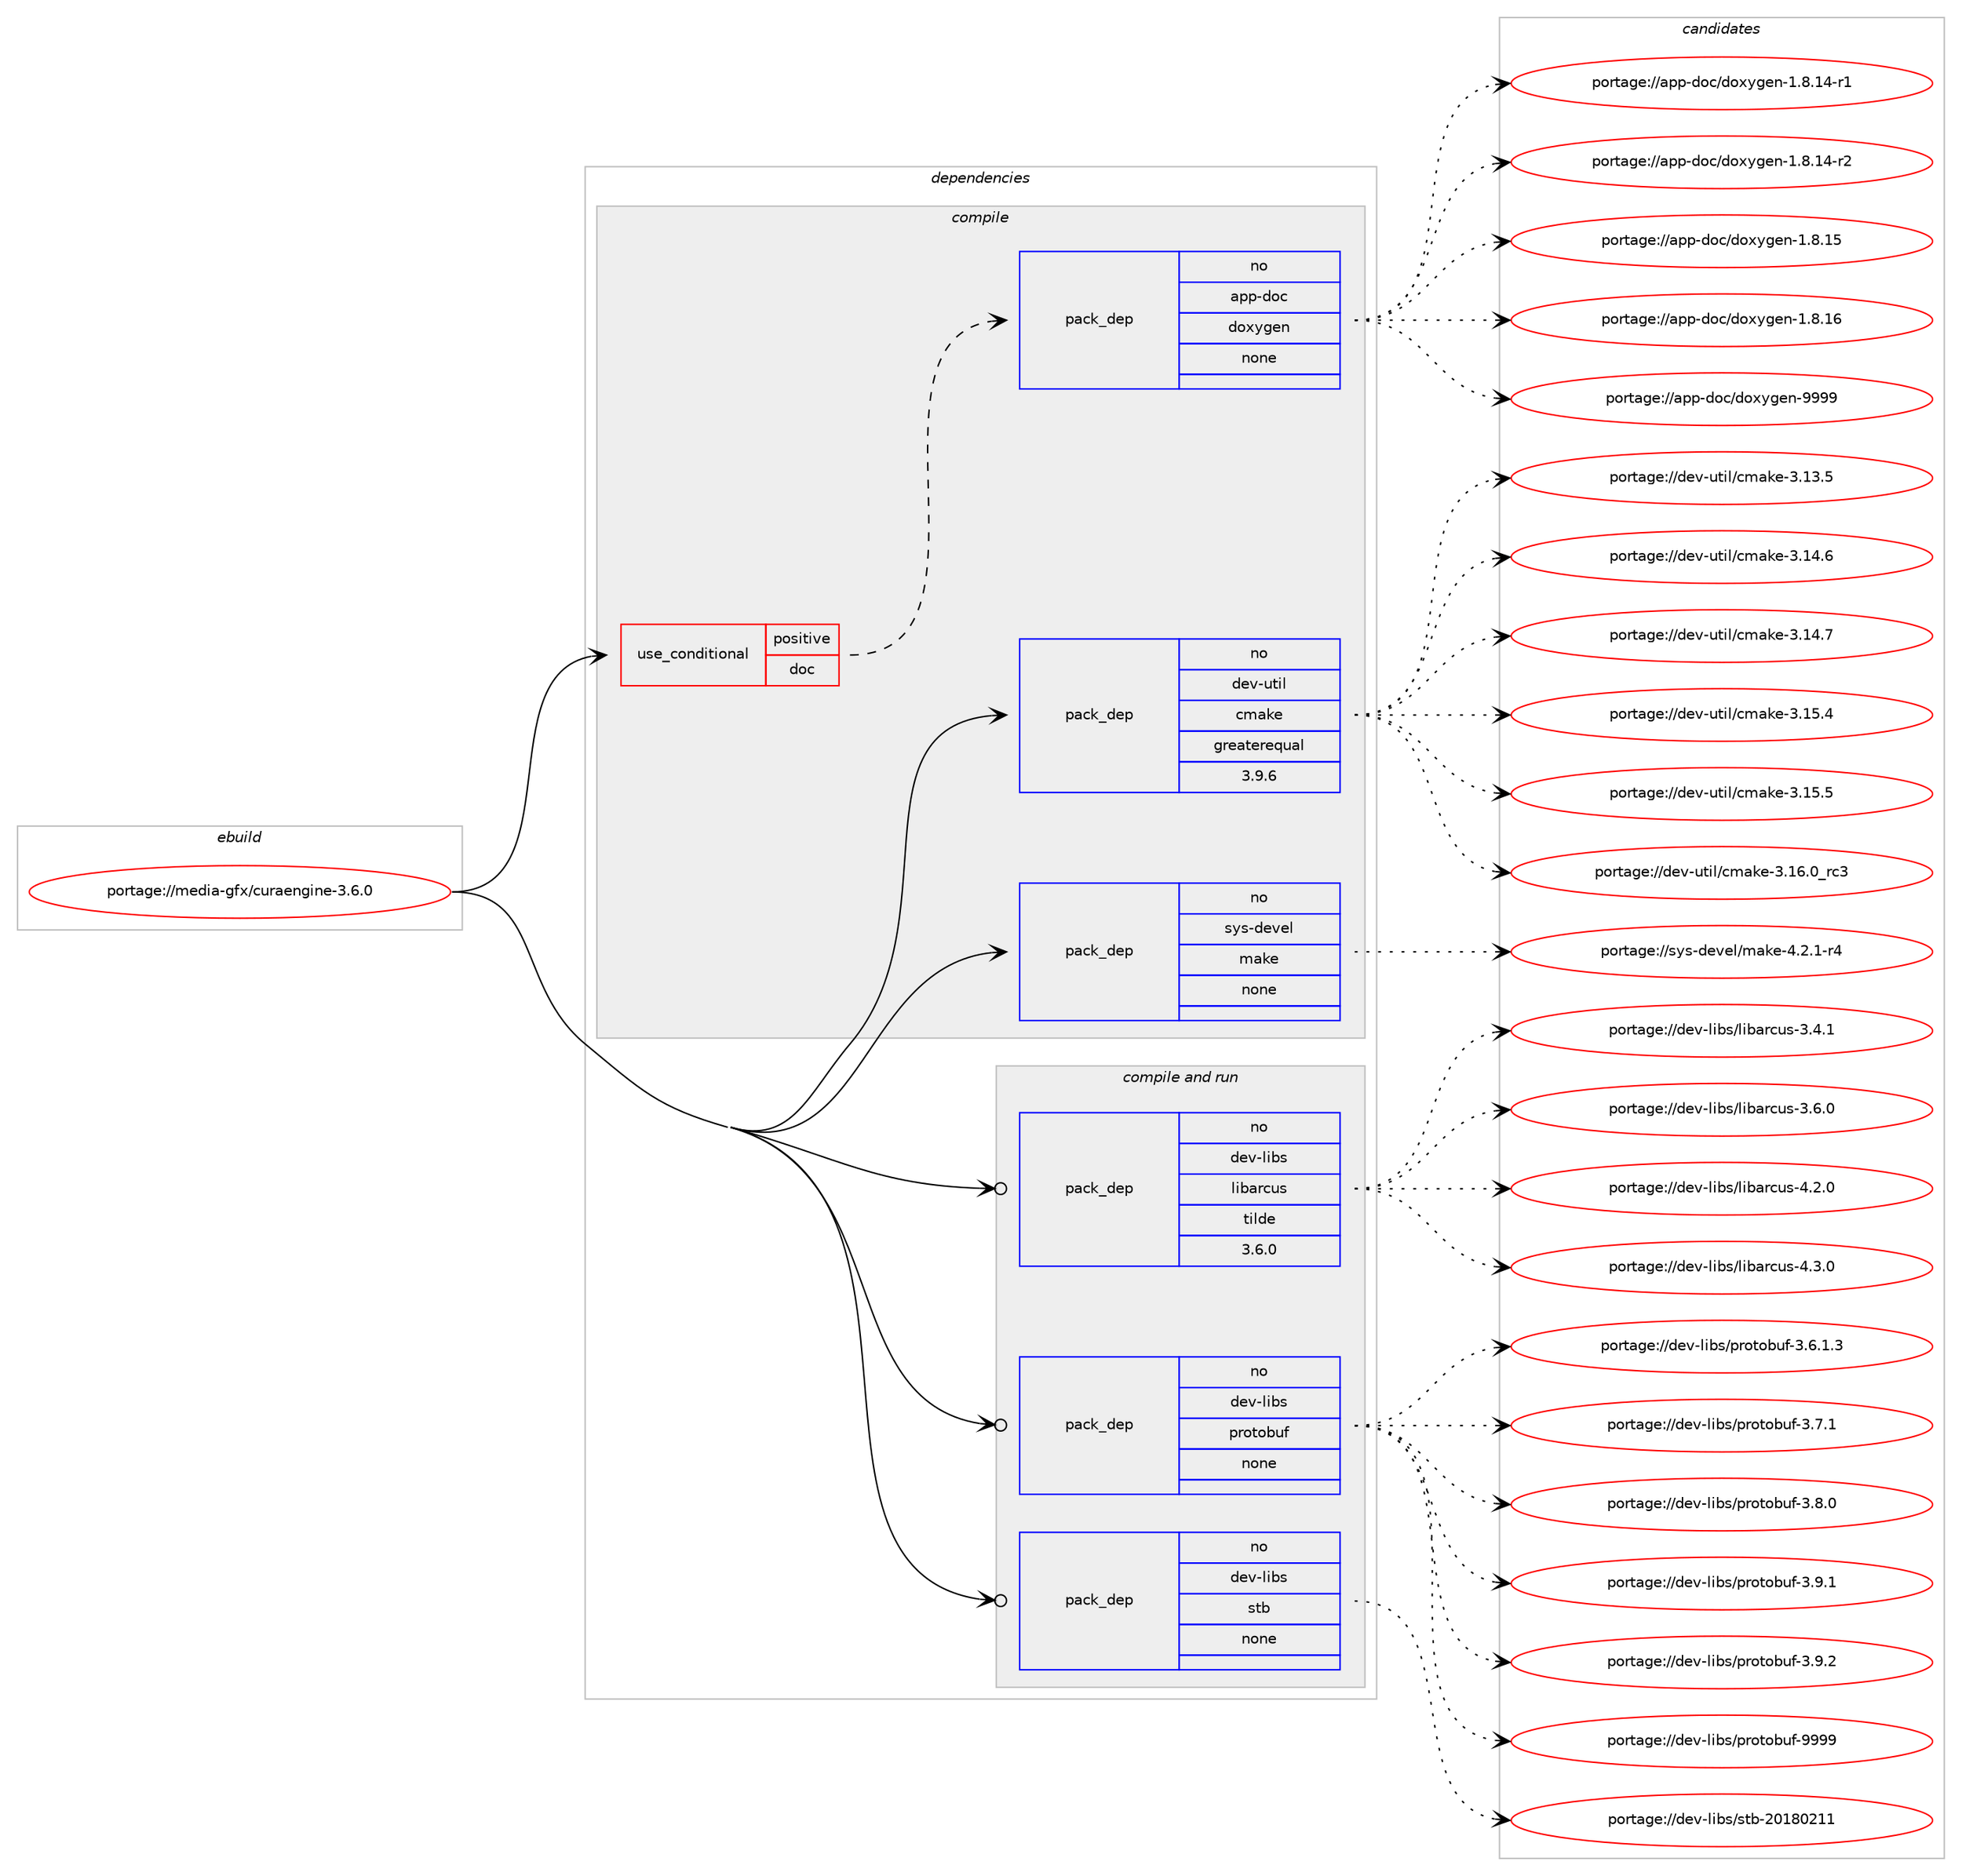 digraph prolog {

# *************
# Graph options
# *************

newrank=true;
concentrate=true;
compound=true;
graph [rankdir=LR,fontname=Helvetica,fontsize=10,ranksep=1.5];#, ranksep=2.5, nodesep=0.2];
edge  [arrowhead=vee];
node  [fontname=Helvetica,fontsize=10];

# **********
# The ebuild
# **********

subgraph cluster_leftcol {
color=gray;
rank=same;
label=<<i>ebuild</i>>;
id [label="portage://media-gfx/curaengine-3.6.0", color=red, width=4, href="../media-gfx/curaengine-3.6.0.svg"];
}

# ****************
# The dependencies
# ****************

subgraph cluster_midcol {
color=gray;
label=<<i>dependencies</i>>;
subgraph cluster_compile {
fillcolor="#eeeeee";
style=filled;
label=<<i>compile</i>>;
subgraph cond77962 {
dependency311495 [label=<<TABLE BORDER="0" CELLBORDER="1" CELLSPACING="0" CELLPADDING="4"><TR><TD ROWSPAN="3" CELLPADDING="10">use_conditional</TD></TR><TR><TD>positive</TD></TR><TR><TD>doc</TD></TR></TABLE>>, shape=none, color=red];
subgraph pack228497 {
dependency311496 [label=<<TABLE BORDER="0" CELLBORDER="1" CELLSPACING="0" CELLPADDING="4" WIDTH="220"><TR><TD ROWSPAN="6" CELLPADDING="30">pack_dep</TD></TR><TR><TD WIDTH="110">no</TD></TR><TR><TD>app-doc</TD></TR><TR><TD>doxygen</TD></TR><TR><TD>none</TD></TR><TR><TD></TD></TR></TABLE>>, shape=none, color=blue];
}
dependency311495:e -> dependency311496:w [weight=20,style="dashed",arrowhead="vee"];
}
id:e -> dependency311495:w [weight=20,style="solid",arrowhead="vee"];
subgraph pack228498 {
dependency311497 [label=<<TABLE BORDER="0" CELLBORDER="1" CELLSPACING="0" CELLPADDING="4" WIDTH="220"><TR><TD ROWSPAN="6" CELLPADDING="30">pack_dep</TD></TR><TR><TD WIDTH="110">no</TD></TR><TR><TD>dev-util</TD></TR><TR><TD>cmake</TD></TR><TR><TD>greaterequal</TD></TR><TR><TD>3.9.6</TD></TR></TABLE>>, shape=none, color=blue];
}
id:e -> dependency311497:w [weight=20,style="solid",arrowhead="vee"];
subgraph pack228499 {
dependency311498 [label=<<TABLE BORDER="0" CELLBORDER="1" CELLSPACING="0" CELLPADDING="4" WIDTH="220"><TR><TD ROWSPAN="6" CELLPADDING="30">pack_dep</TD></TR><TR><TD WIDTH="110">no</TD></TR><TR><TD>sys-devel</TD></TR><TR><TD>make</TD></TR><TR><TD>none</TD></TR><TR><TD></TD></TR></TABLE>>, shape=none, color=blue];
}
id:e -> dependency311498:w [weight=20,style="solid",arrowhead="vee"];
}
subgraph cluster_compileandrun {
fillcolor="#eeeeee";
style=filled;
label=<<i>compile and run</i>>;
subgraph pack228500 {
dependency311499 [label=<<TABLE BORDER="0" CELLBORDER="1" CELLSPACING="0" CELLPADDING="4" WIDTH="220"><TR><TD ROWSPAN="6" CELLPADDING="30">pack_dep</TD></TR><TR><TD WIDTH="110">no</TD></TR><TR><TD>dev-libs</TD></TR><TR><TD>libarcus</TD></TR><TR><TD>tilde</TD></TR><TR><TD>3.6.0</TD></TR></TABLE>>, shape=none, color=blue];
}
id:e -> dependency311499:w [weight=20,style="solid",arrowhead="odotvee"];
subgraph pack228501 {
dependency311500 [label=<<TABLE BORDER="0" CELLBORDER="1" CELLSPACING="0" CELLPADDING="4" WIDTH="220"><TR><TD ROWSPAN="6" CELLPADDING="30">pack_dep</TD></TR><TR><TD WIDTH="110">no</TD></TR><TR><TD>dev-libs</TD></TR><TR><TD>protobuf</TD></TR><TR><TD>none</TD></TR><TR><TD></TD></TR></TABLE>>, shape=none, color=blue];
}
id:e -> dependency311500:w [weight=20,style="solid",arrowhead="odotvee"];
subgraph pack228502 {
dependency311501 [label=<<TABLE BORDER="0" CELLBORDER="1" CELLSPACING="0" CELLPADDING="4" WIDTH="220"><TR><TD ROWSPAN="6" CELLPADDING="30">pack_dep</TD></TR><TR><TD WIDTH="110">no</TD></TR><TR><TD>dev-libs</TD></TR><TR><TD>stb</TD></TR><TR><TD>none</TD></TR><TR><TD></TD></TR></TABLE>>, shape=none, color=blue];
}
id:e -> dependency311501:w [weight=20,style="solid",arrowhead="odotvee"];
}
subgraph cluster_run {
fillcolor="#eeeeee";
style=filled;
label=<<i>run</i>>;
}
}

# **************
# The candidates
# **************

subgraph cluster_choices {
rank=same;
color=gray;
label=<<i>candidates</i>>;

subgraph choice228497 {
color=black;
nodesep=1;
choiceportage97112112451001119947100111120121103101110454946564649524511449 [label="portage://app-doc/doxygen-1.8.14-r1", color=red, width=4,href="../app-doc/doxygen-1.8.14-r1.svg"];
choiceportage97112112451001119947100111120121103101110454946564649524511450 [label="portage://app-doc/doxygen-1.8.14-r2", color=red, width=4,href="../app-doc/doxygen-1.8.14-r2.svg"];
choiceportage9711211245100111994710011112012110310111045494656464953 [label="portage://app-doc/doxygen-1.8.15", color=red, width=4,href="../app-doc/doxygen-1.8.15.svg"];
choiceportage9711211245100111994710011112012110310111045494656464954 [label="portage://app-doc/doxygen-1.8.16", color=red, width=4,href="../app-doc/doxygen-1.8.16.svg"];
choiceportage971121124510011199471001111201211031011104557575757 [label="portage://app-doc/doxygen-9999", color=red, width=4,href="../app-doc/doxygen-9999.svg"];
dependency311496:e -> choiceportage97112112451001119947100111120121103101110454946564649524511449:w [style=dotted,weight="100"];
dependency311496:e -> choiceportage97112112451001119947100111120121103101110454946564649524511450:w [style=dotted,weight="100"];
dependency311496:e -> choiceportage9711211245100111994710011112012110310111045494656464953:w [style=dotted,weight="100"];
dependency311496:e -> choiceportage9711211245100111994710011112012110310111045494656464954:w [style=dotted,weight="100"];
dependency311496:e -> choiceportage971121124510011199471001111201211031011104557575757:w [style=dotted,weight="100"];
}
subgraph choice228498 {
color=black;
nodesep=1;
choiceportage1001011184511711610510847991099710710145514649514653 [label="portage://dev-util/cmake-3.13.5", color=red, width=4,href="../dev-util/cmake-3.13.5.svg"];
choiceportage1001011184511711610510847991099710710145514649524654 [label="portage://dev-util/cmake-3.14.6", color=red, width=4,href="../dev-util/cmake-3.14.6.svg"];
choiceportage1001011184511711610510847991099710710145514649524655 [label="portage://dev-util/cmake-3.14.7", color=red, width=4,href="../dev-util/cmake-3.14.7.svg"];
choiceportage1001011184511711610510847991099710710145514649534652 [label="portage://dev-util/cmake-3.15.4", color=red, width=4,href="../dev-util/cmake-3.15.4.svg"];
choiceportage1001011184511711610510847991099710710145514649534653 [label="portage://dev-util/cmake-3.15.5", color=red, width=4,href="../dev-util/cmake-3.15.5.svg"];
choiceportage1001011184511711610510847991099710710145514649544648951149951 [label="portage://dev-util/cmake-3.16.0_rc3", color=red, width=4,href="../dev-util/cmake-3.16.0_rc3.svg"];
dependency311497:e -> choiceportage1001011184511711610510847991099710710145514649514653:w [style=dotted,weight="100"];
dependency311497:e -> choiceportage1001011184511711610510847991099710710145514649524654:w [style=dotted,weight="100"];
dependency311497:e -> choiceportage1001011184511711610510847991099710710145514649524655:w [style=dotted,weight="100"];
dependency311497:e -> choiceportage1001011184511711610510847991099710710145514649534652:w [style=dotted,weight="100"];
dependency311497:e -> choiceportage1001011184511711610510847991099710710145514649534653:w [style=dotted,weight="100"];
dependency311497:e -> choiceportage1001011184511711610510847991099710710145514649544648951149951:w [style=dotted,weight="100"];
}
subgraph choice228499 {
color=black;
nodesep=1;
choiceportage1151211154510010111810110847109971071014552465046494511452 [label="portage://sys-devel/make-4.2.1-r4", color=red, width=4,href="../sys-devel/make-4.2.1-r4.svg"];
dependency311498:e -> choiceportage1151211154510010111810110847109971071014552465046494511452:w [style=dotted,weight="100"];
}
subgraph choice228500 {
color=black;
nodesep=1;
choiceportage100101118451081059811547108105989711499117115455146524649 [label="portage://dev-libs/libarcus-3.4.1", color=red, width=4,href="../dev-libs/libarcus-3.4.1.svg"];
choiceportage100101118451081059811547108105989711499117115455146544648 [label="portage://dev-libs/libarcus-3.6.0", color=red, width=4,href="../dev-libs/libarcus-3.6.0.svg"];
choiceportage100101118451081059811547108105989711499117115455246504648 [label="portage://dev-libs/libarcus-4.2.0", color=red, width=4,href="../dev-libs/libarcus-4.2.0.svg"];
choiceportage100101118451081059811547108105989711499117115455246514648 [label="portage://dev-libs/libarcus-4.3.0", color=red, width=4,href="../dev-libs/libarcus-4.3.0.svg"];
dependency311499:e -> choiceportage100101118451081059811547108105989711499117115455146524649:w [style=dotted,weight="100"];
dependency311499:e -> choiceportage100101118451081059811547108105989711499117115455146544648:w [style=dotted,weight="100"];
dependency311499:e -> choiceportage100101118451081059811547108105989711499117115455246504648:w [style=dotted,weight="100"];
dependency311499:e -> choiceportage100101118451081059811547108105989711499117115455246514648:w [style=dotted,weight="100"];
}
subgraph choice228501 {
color=black;
nodesep=1;
choiceportage100101118451081059811547112114111116111981171024551465446494651 [label="portage://dev-libs/protobuf-3.6.1.3", color=red, width=4,href="../dev-libs/protobuf-3.6.1.3.svg"];
choiceportage10010111845108105981154711211411111611198117102455146554649 [label="portage://dev-libs/protobuf-3.7.1", color=red, width=4,href="../dev-libs/protobuf-3.7.1.svg"];
choiceportage10010111845108105981154711211411111611198117102455146564648 [label="portage://dev-libs/protobuf-3.8.0", color=red, width=4,href="../dev-libs/protobuf-3.8.0.svg"];
choiceportage10010111845108105981154711211411111611198117102455146574649 [label="portage://dev-libs/protobuf-3.9.1", color=red, width=4,href="../dev-libs/protobuf-3.9.1.svg"];
choiceportage10010111845108105981154711211411111611198117102455146574650 [label="portage://dev-libs/protobuf-3.9.2", color=red, width=4,href="../dev-libs/protobuf-3.9.2.svg"];
choiceportage100101118451081059811547112114111116111981171024557575757 [label="portage://dev-libs/protobuf-9999", color=red, width=4,href="../dev-libs/protobuf-9999.svg"];
dependency311500:e -> choiceportage100101118451081059811547112114111116111981171024551465446494651:w [style=dotted,weight="100"];
dependency311500:e -> choiceportage10010111845108105981154711211411111611198117102455146554649:w [style=dotted,weight="100"];
dependency311500:e -> choiceportage10010111845108105981154711211411111611198117102455146564648:w [style=dotted,weight="100"];
dependency311500:e -> choiceportage10010111845108105981154711211411111611198117102455146574649:w [style=dotted,weight="100"];
dependency311500:e -> choiceportage10010111845108105981154711211411111611198117102455146574650:w [style=dotted,weight="100"];
dependency311500:e -> choiceportage100101118451081059811547112114111116111981171024557575757:w [style=dotted,weight="100"];
}
subgraph choice228502 {
color=black;
nodesep=1;
choiceportage10010111845108105981154711511698455048495648504949 [label="portage://dev-libs/stb-20180211", color=red, width=4,href="../dev-libs/stb-20180211.svg"];
dependency311501:e -> choiceportage10010111845108105981154711511698455048495648504949:w [style=dotted,weight="100"];
}
}

}
